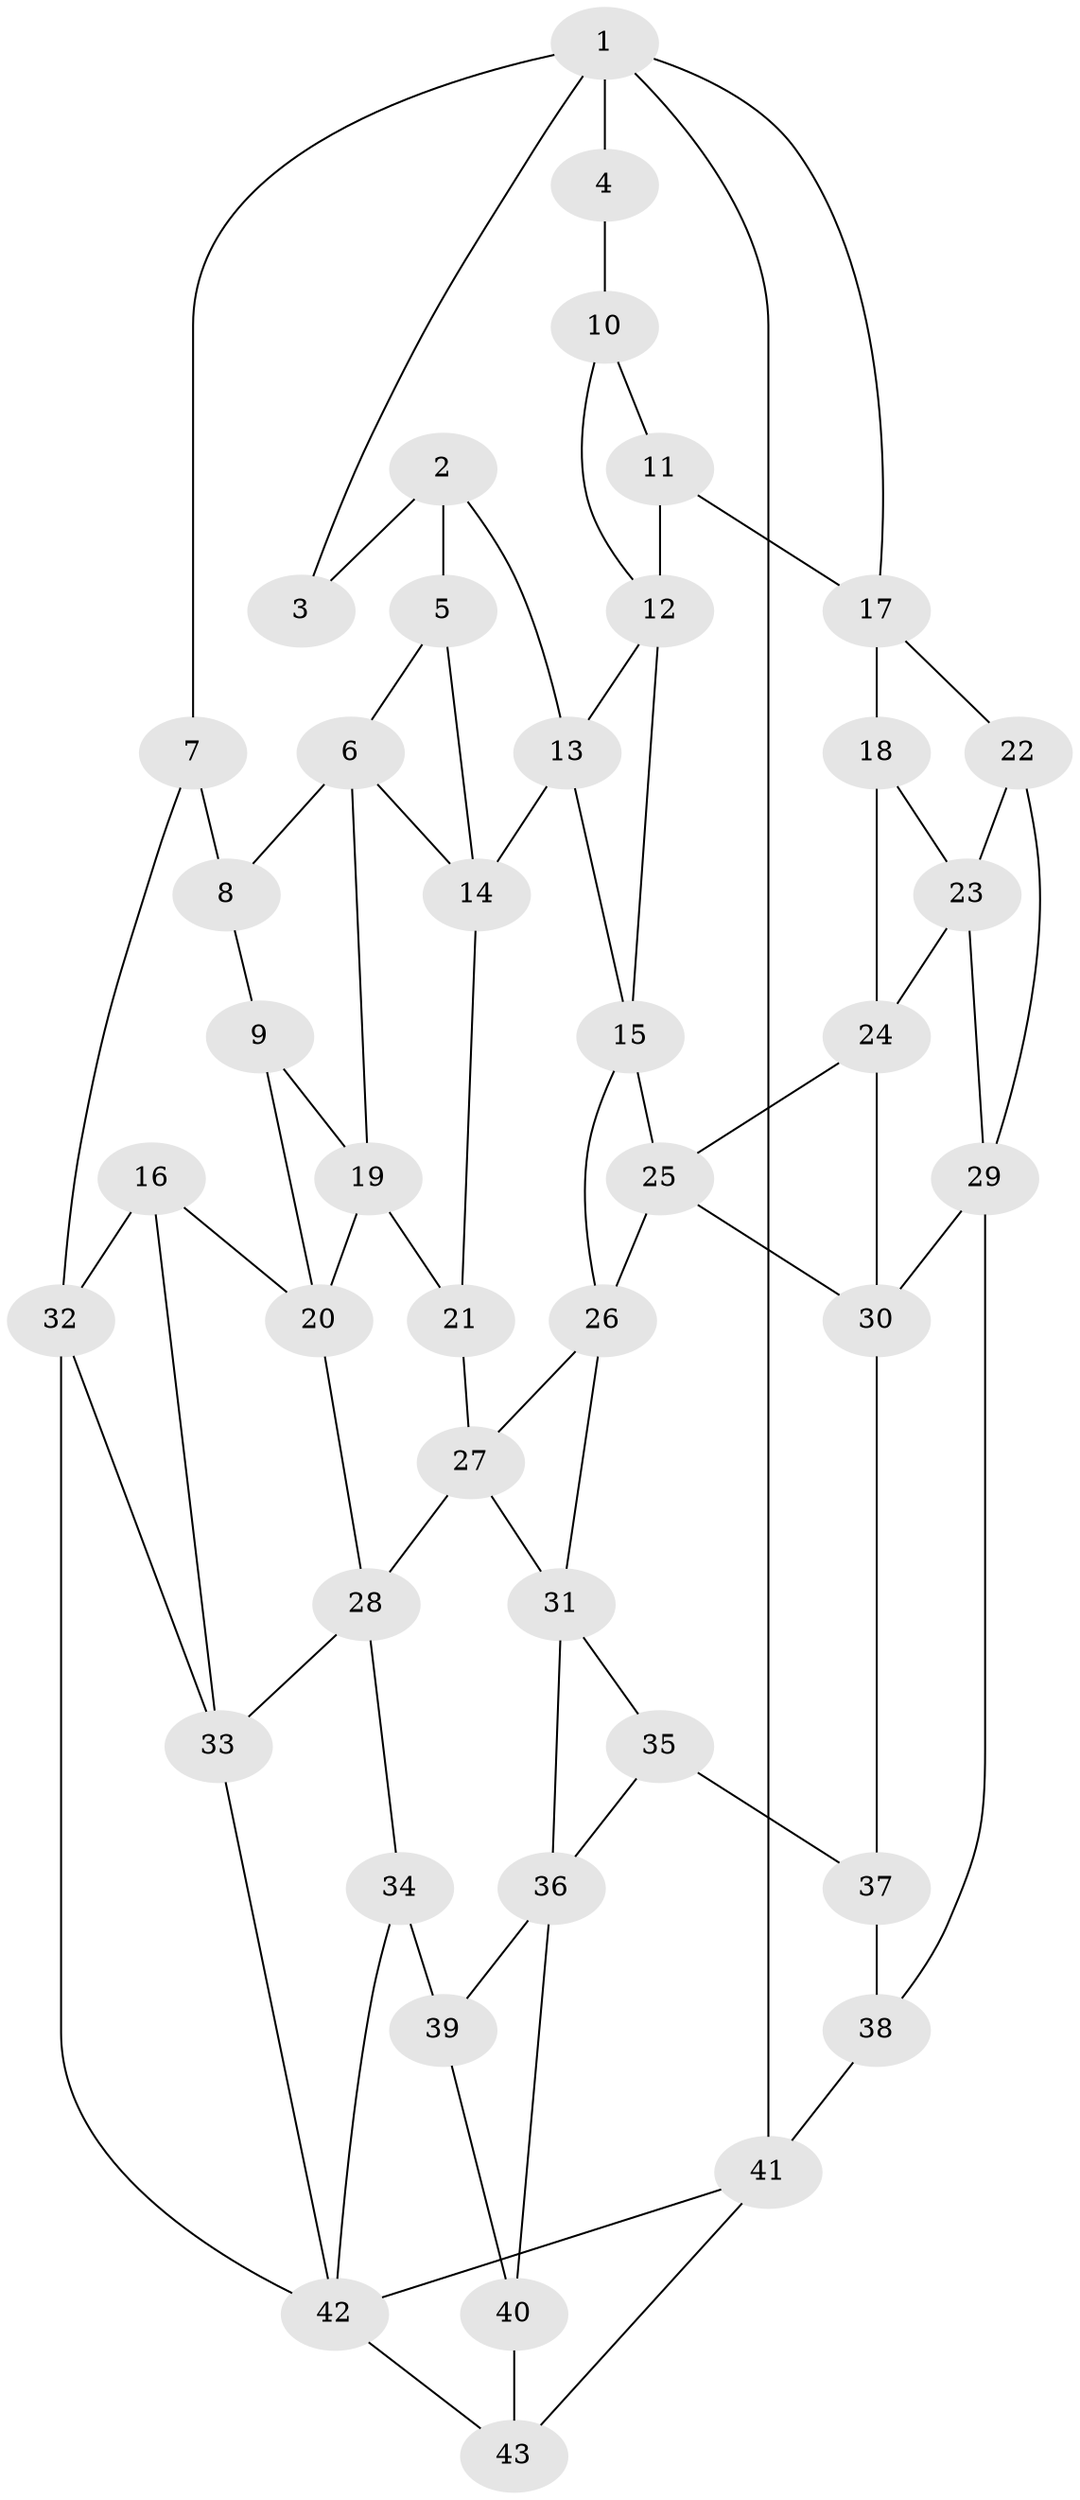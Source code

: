 // original degree distribution, {3: 0.023255813953488372, 4: 0.26744186046511625, 6: 0.22093023255813954, 5: 0.4883720930232558}
// Generated by graph-tools (version 1.1) at 2025/03/03/09/25 03:03:28]
// undirected, 43 vertices, 76 edges
graph export_dot {
graph [start="1"]
  node [color=gray90,style=filled];
  1;
  2;
  3;
  4;
  5;
  6;
  7;
  8;
  9;
  10;
  11;
  12;
  13;
  14;
  15;
  16;
  17;
  18;
  19;
  20;
  21;
  22;
  23;
  24;
  25;
  26;
  27;
  28;
  29;
  30;
  31;
  32;
  33;
  34;
  35;
  36;
  37;
  38;
  39;
  40;
  41;
  42;
  43;
  1 -- 3 [weight=1.0];
  1 -- 4 [weight=1.0];
  1 -- 7 [weight=1.0];
  1 -- 17 [weight=1.0];
  1 -- 41 [weight=1.0];
  2 -- 3 [weight=1.0];
  2 -- 5 [weight=2.0];
  2 -- 13 [weight=1.0];
  4 -- 10 [weight=3.0];
  5 -- 6 [weight=1.0];
  5 -- 14 [weight=1.0];
  6 -- 8 [weight=1.0];
  6 -- 14 [weight=1.0];
  6 -- 19 [weight=1.0];
  7 -- 8 [weight=2.0];
  7 -- 32 [weight=2.0];
  8 -- 9 [weight=1.0];
  9 -- 19 [weight=1.0];
  9 -- 20 [weight=1.0];
  10 -- 11 [weight=1.0];
  10 -- 12 [weight=1.0];
  11 -- 12 [weight=1.0];
  11 -- 17 [weight=1.0];
  12 -- 13 [weight=1.0];
  12 -- 15 [weight=1.0];
  13 -- 14 [weight=1.0];
  13 -- 15 [weight=1.0];
  14 -- 21 [weight=1.0];
  15 -- 25 [weight=1.0];
  15 -- 26 [weight=1.0];
  16 -- 20 [weight=1.0];
  16 -- 32 [weight=1.0];
  16 -- 33 [weight=1.0];
  17 -- 18 [weight=1.0];
  17 -- 22 [weight=1.0];
  18 -- 23 [weight=1.0];
  18 -- 24 [weight=1.0];
  19 -- 20 [weight=1.0];
  19 -- 21 [weight=1.0];
  20 -- 28 [weight=1.0];
  21 -- 27 [weight=1.0];
  22 -- 23 [weight=1.0];
  22 -- 29 [weight=1.0];
  23 -- 24 [weight=1.0];
  23 -- 29 [weight=1.0];
  24 -- 25 [weight=1.0];
  24 -- 30 [weight=1.0];
  25 -- 26 [weight=1.0];
  25 -- 30 [weight=1.0];
  26 -- 27 [weight=1.0];
  26 -- 31 [weight=1.0];
  27 -- 28 [weight=1.0];
  27 -- 31 [weight=1.0];
  28 -- 33 [weight=1.0];
  28 -- 34 [weight=1.0];
  29 -- 30 [weight=1.0];
  29 -- 38 [weight=1.0];
  30 -- 37 [weight=1.0];
  31 -- 35 [weight=1.0];
  31 -- 36 [weight=1.0];
  32 -- 33 [weight=1.0];
  32 -- 42 [weight=1.0];
  33 -- 42 [weight=1.0];
  34 -- 39 [weight=2.0];
  34 -- 42 [weight=1.0];
  35 -- 36 [weight=1.0];
  35 -- 37 [weight=2.0];
  36 -- 39 [weight=1.0];
  36 -- 40 [weight=1.0];
  37 -- 38 [weight=1.0];
  38 -- 41 [weight=2.0];
  39 -- 40 [weight=1.0];
  40 -- 43 [weight=2.0];
  41 -- 42 [weight=1.0];
  41 -- 43 [weight=1.0];
  42 -- 43 [weight=1.0];
}
